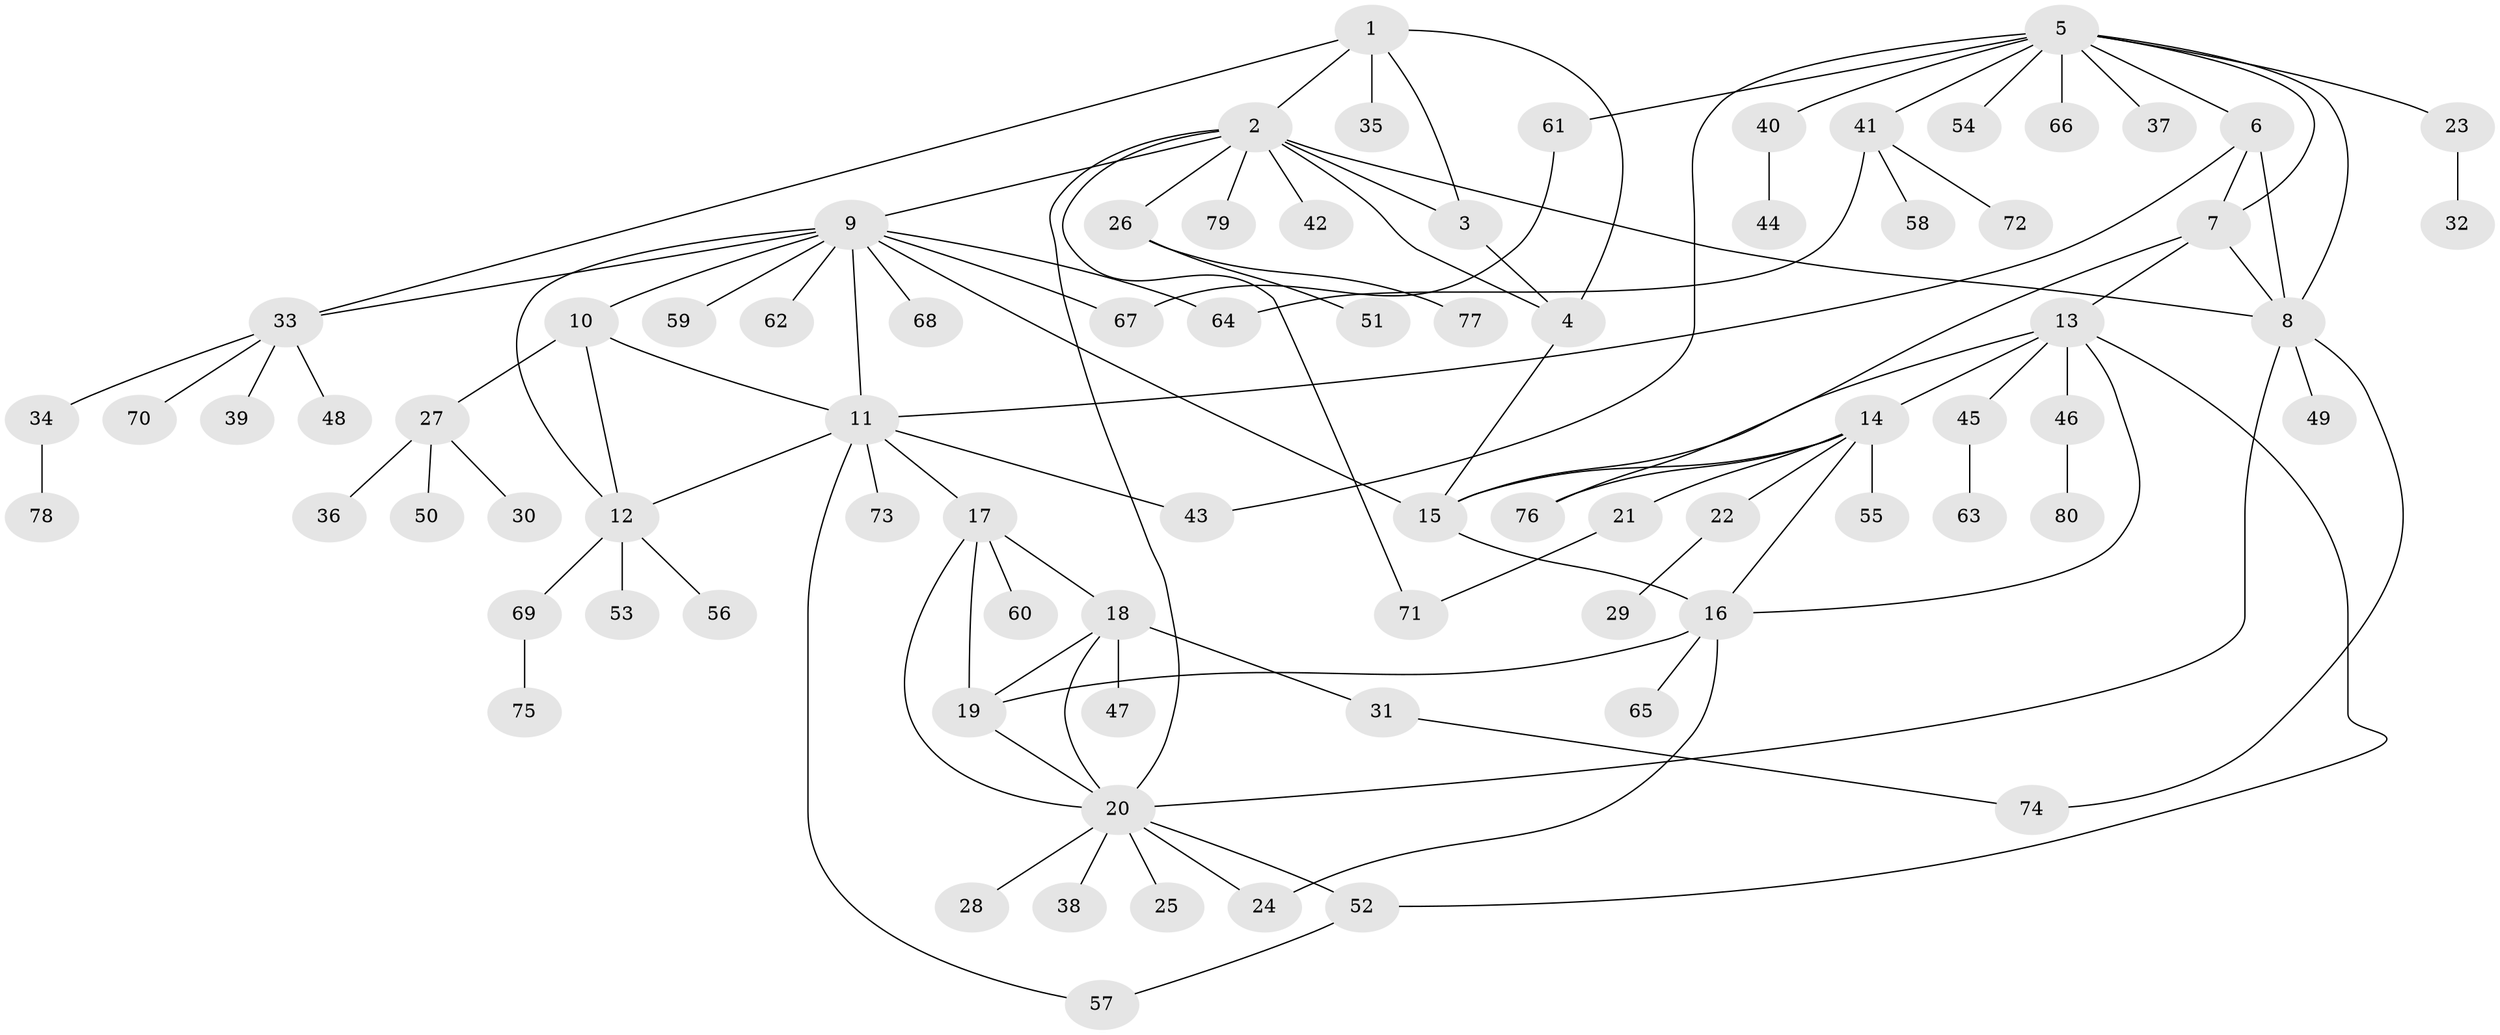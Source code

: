 // Generated by graph-tools (version 1.1) at 2025/37/03/09/25 02:37:24]
// undirected, 80 vertices, 110 edges
graph export_dot {
graph [start="1"]
  node [color=gray90,style=filled];
  1;
  2;
  3;
  4;
  5;
  6;
  7;
  8;
  9;
  10;
  11;
  12;
  13;
  14;
  15;
  16;
  17;
  18;
  19;
  20;
  21;
  22;
  23;
  24;
  25;
  26;
  27;
  28;
  29;
  30;
  31;
  32;
  33;
  34;
  35;
  36;
  37;
  38;
  39;
  40;
  41;
  42;
  43;
  44;
  45;
  46;
  47;
  48;
  49;
  50;
  51;
  52;
  53;
  54;
  55;
  56;
  57;
  58;
  59;
  60;
  61;
  62;
  63;
  64;
  65;
  66;
  67;
  68;
  69;
  70;
  71;
  72;
  73;
  74;
  75;
  76;
  77;
  78;
  79;
  80;
  1 -- 2;
  1 -- 3;
  1 -- 4;
  1 -- 33;
  1 -- 35;
  2 -- 3;
  2 -- 4;
  2 -- 8;
  2 -- 9;
  2 -- 20;
  2 -- 26;
  2 -- 42;
  2 -- 71;
  2 -- 79;
  3 -- 4;
  4 -- 15;
  5 -- 6;
  5 -- 7;
  5 -- 8;
  5 -- 23;
  5 -- 37;
  5 -- 40;
  5 -- 41;
  5 -- 43;
  5 -- 54;
  5 -- 61;
  5 -- 66;
  6 -- 7;
  6 -- 8;
  6 -- 11;
  7 -- 8;
  7 -- 13;
  7 -- 76;
  8 -- 20;
  8 -- 49;
  8 -- 74;
  9 -- 10;
  9 -- 11;
  9 -- 12;
  9 -- 15;
  9 -- 33;
  9 -- 59;
  9 -- 62;
  9 -- 64;
  9 -- 67;
  9 -- 68;
  10 -- 11;
  10 -- 12;
  10 -- 27;
  11 -- 12;
  11 -- 17;
  11 -- 43;
  11 -- 57;
  11 -- 73;
  12 -- 53;
  12 -- 56;
  12 -- 69;
  13 -- 14;
  13 -- 15;
  13 -- 16;
  13 -- 45;
  13 -- 46;
  13 -- 52;
  14 -- 15;
  14 -- 16;
  14 -- 21;
  14 -- 22;
  14 -- 55;
  14 -- 76;
  15 -- 16;
  16 -- 19;
  16 -- 24;
  16 -- 65;
  17 -- 18;
  17 -- 19;
  17 -- 20;
  17 -- 60;
  18 -- 19;
  18 -- 20;
  18 -- 31;
  18 -- 47;
  19 -- 20;
  20 -- 24;
  20 -- 25;
  20 -- 28;
  20 -- 38;
  20 -- 52;
  21 -- 71;
  22 -- 29;
  23 -- 32;
  26 -- 51;
  26 -- 77;
  27 -- 30;
  27 -- 36;
  27 -- 50;
  31 -- 74;
  33 -- 34;
  33 -- 39;
  33 -- 48;
  33 -- 70;
  34 -- 78;
  40 -- 44;
  41 -- 58;
  41 -- 64;
  41 -- 72;
  45 -- 63;
  46 -- 80;
  52 -- 57;
  61 -- 67;
  69 -- 75;
}
